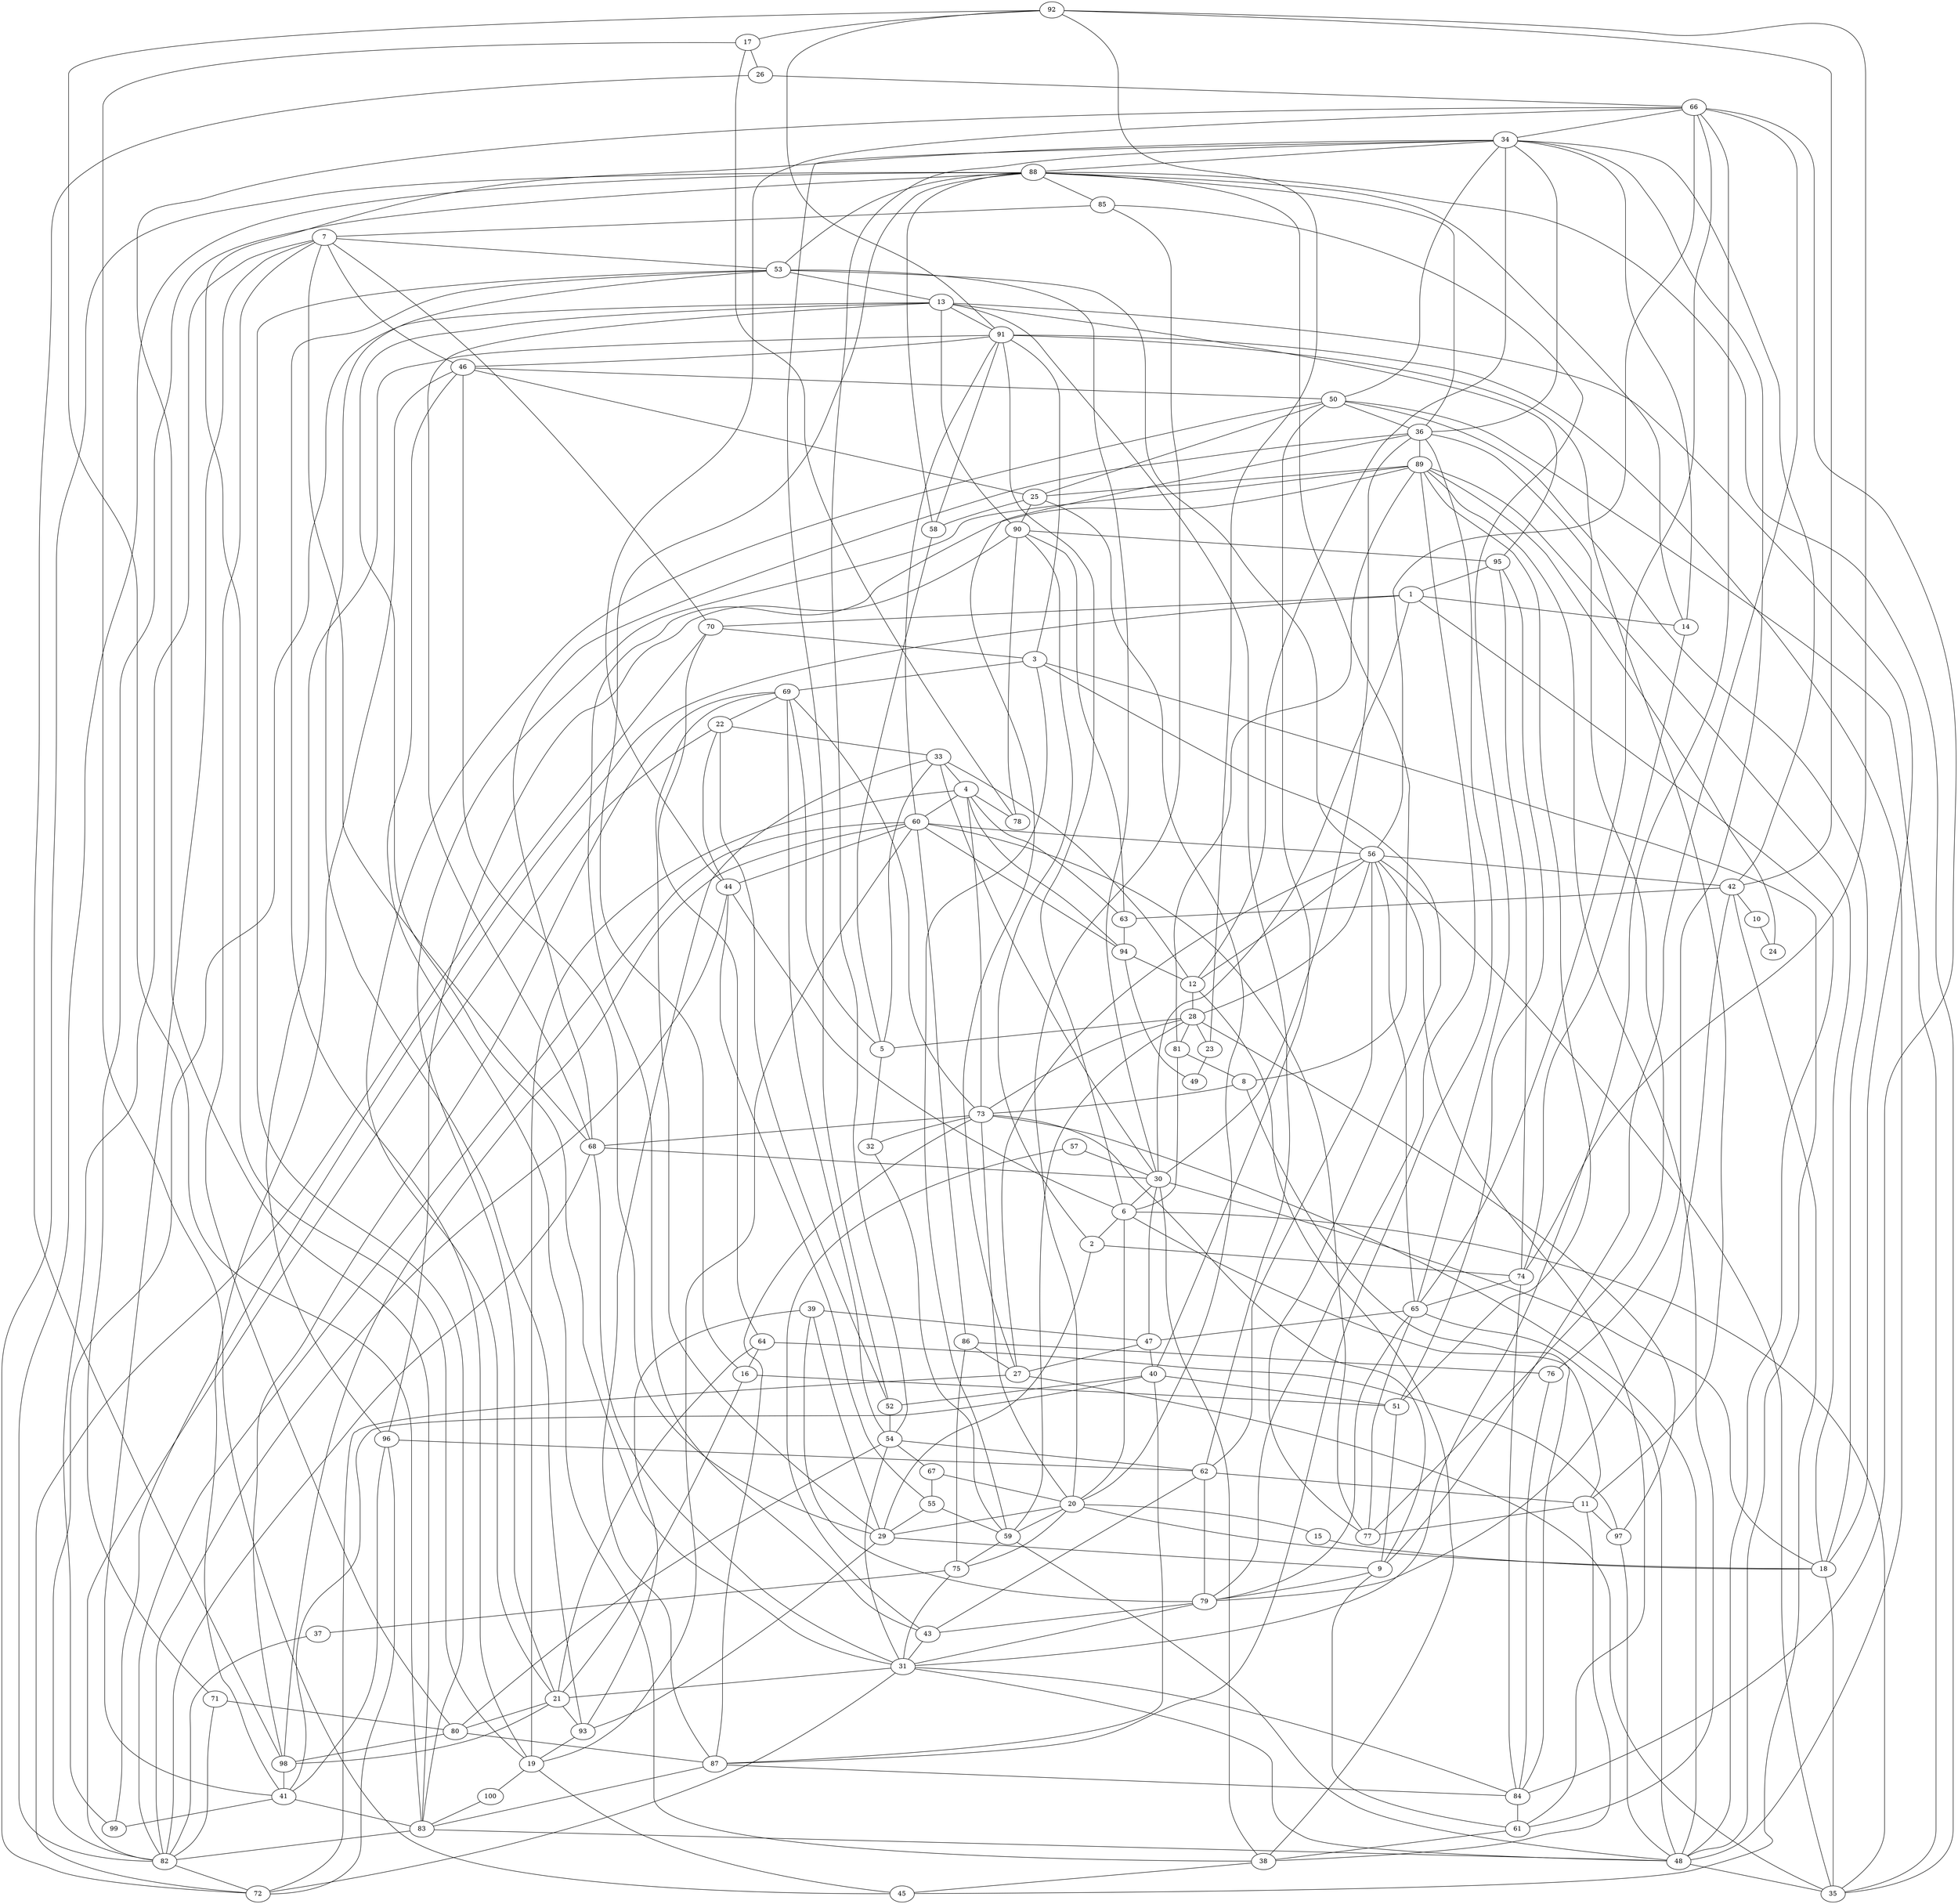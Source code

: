 graph {
66--34
61--89
89--25
88--85
61--56
91--46
22--33
7--53
68--7
56--42
54--62
84--61
8--88
68--82
9--61
25--58
7--70
17--45
43--31
65--79
90--95
24--89
92--42
9--79
81--8
61--38
33--4
82--88
28--5
34--12
74--95
31--68
72--70
89--21
50--21
86--75
34--52
60--98
11--97
25--46
51--9
26--66
1--30
90--96
77--3
70--3
9--66
79--43
73--87
75--20
1--48
62--11
80--98
40--41
85--20
12--33
47--40
50--34
68--30
88--36
3--48
40--51
20--15
42--63
34--14
17--78
96--41
66--31
63--94
72--88
30--18
56--27
55--59
35--88
38--30
87--40
78--90
39--29
54--67
88--71
19--4
90--2
64--97
16--51
91--96
59--48
31--54
2--29
19--53
73--68
91--11
96--72
25--50
36--89
20--25
52--54
80--54
11--38
88--58
77--65
98--41
89--18
77--36
49--94
64--16
89--81
8--84
91--3
2--74
18--35
19--45
79--42
85--65
7--80
23--49
83--53
82--13
20--29
92--83
83--66
34--36
39--47
46--38
84--66
62--43
64--21
18--20
87--83
7--99
13--18
71--80
53--30
74--65
73--48
30--36
94--12
20--6
41--46
67--20
11--6
27--72
70--64
42--10
89--79
1--14
52--22
34--19
33--87
20--59
4--94
5--33
6--35
63--4
29--46
92--23
18--50
48--35
31--72
41--7
65--66
56--65
56--35
75--31
12--28
30--33
35--50
100--83
59--75
44--22
56--66
93--53
39--79
11--77
21--98
21--80
73--28
69--98
15--18
50--36
3--69
16--88
80--87
55--29
77--60
93--19
62--79
51--89
13--31
32--59
83--48
95--13
73--69
25--90
65--48
67--55
96--62
91--48
4--73
84--74
59--3
63--90
44--6
39--93
53--56
62--56
5--69
60--82
92--74
85--7
29--9
38--45
26--98
29--93
95--1
51--95
66--44
14--74
54--69
6--2
92--17
4--60
91--60
62--13
36--87
8--73
42--34
16--21
30--6
97--48
60--56
97--28
91--6
41--83
1--99
71--82
10--24
37--82
82--22
12--56
83--82
60--19
31--84
6--81
27--35
40--50
21--93
12--38
88--14
53--88
60--86
19--100
86--27
47--27
91--58
44--55
4--78
65--47
76--84
57--30
27--36
13--90
73--20
46--50
87--84
28--59
79--31
28--23
34--88
68--13
94--60
17--26
36--68
5--32
28--81
41--99
92--91
57--43
31--21
73--32
34--76
46--7
53--13
34--54
82--72
73--9
13--91
60--44
86--76
47--30
43--89
58--5
28--56
44--82
42--45
75--37
29--69
69--22
31--48
40--52
1--70
}

